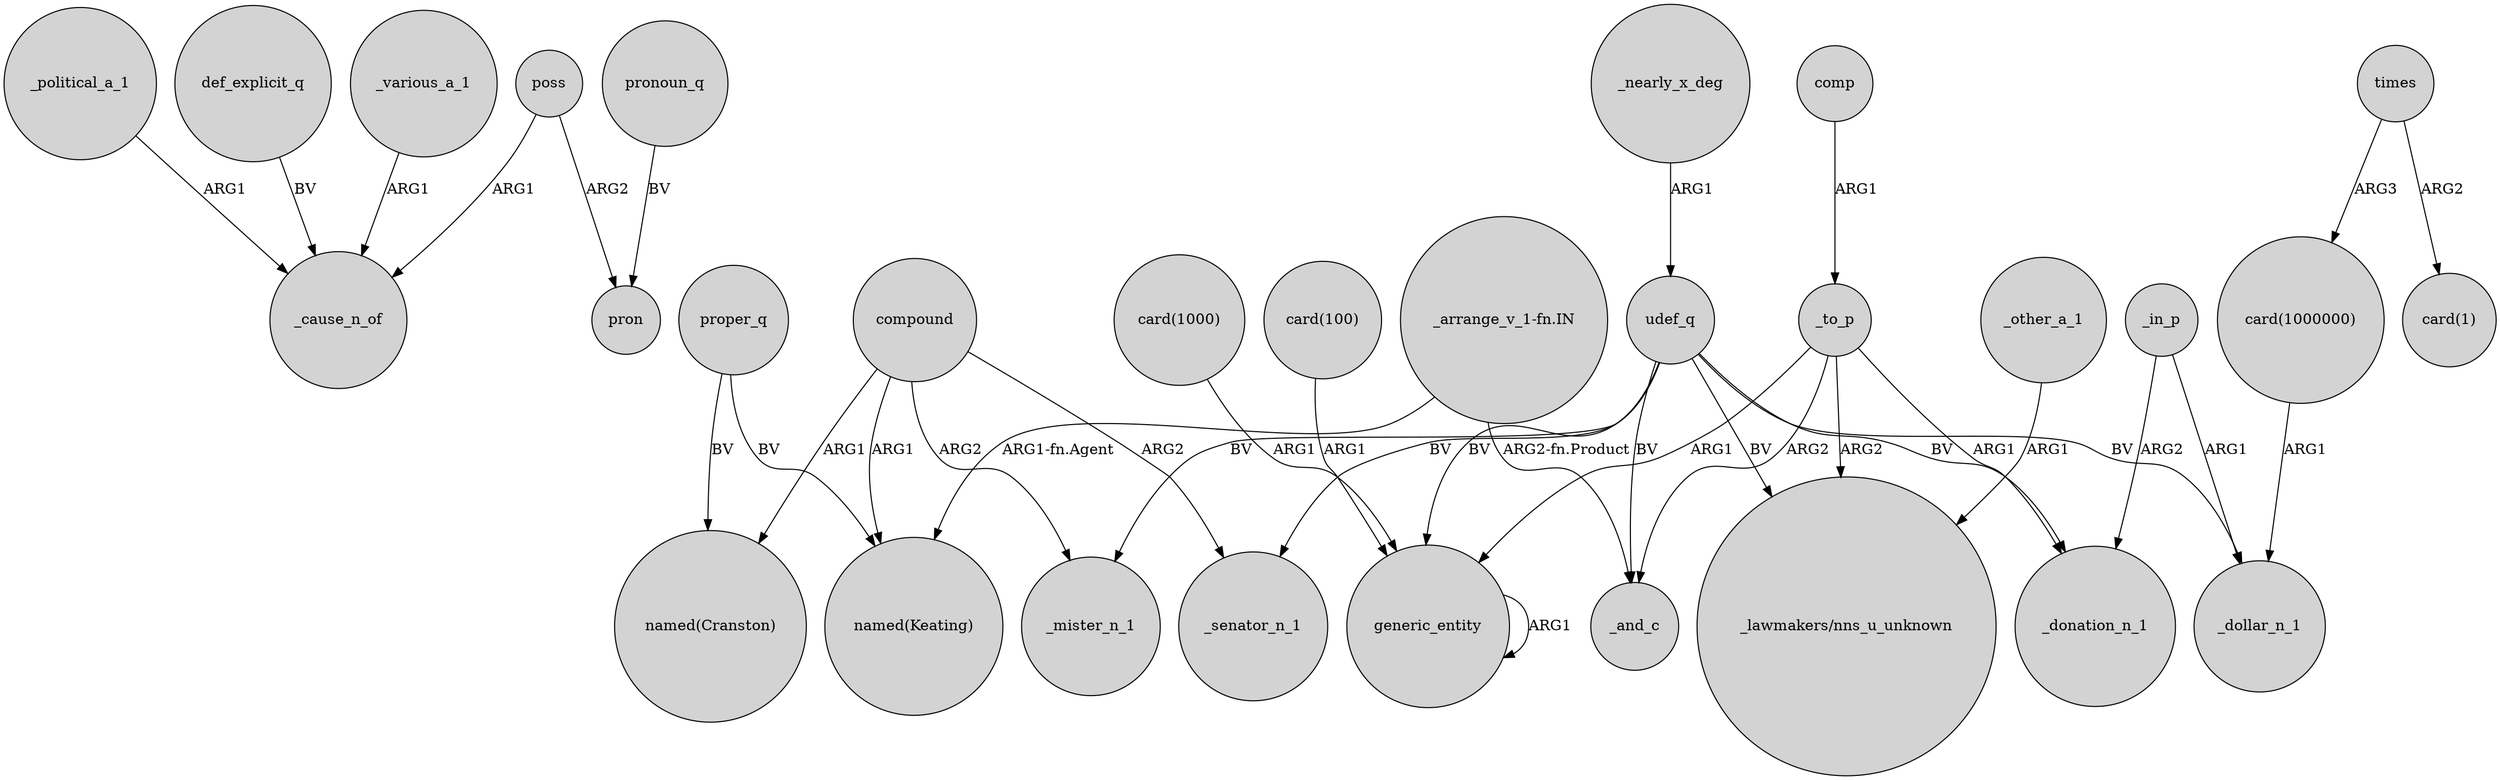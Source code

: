digraph {
	node [shape=circle style=filled]
	_political_a_1 -> _cause_n_of [label=ARG1]
	"card(1000000)" -> _dollar_n_1 [label=ARG1]
	udef_q -> _senator_n_1 [label=BV]
	udef_q -> generic_entity [label=BV]
	poss -> pron [label=ARG2]
	"card(100)" -> generic_entity [label=ARG1]
	udef_q -> "_lawmakers/nns_u_unknown" [label=BV]
	compound -> _mister_n_1 [label=ARG2]
	_to_p -> "_lawmakers/nns_u_unknown" [label=ARG2]
	def_explicit_q -> _cause_n_of [label=BV]
	compound -> "named(Keating)" [label=ARG1]
	_to_p -> _donation_n_1 [label=ARG1]
	udef_q -> _mister_n_1 [label=BV]
	udef_q -> _donation_n_1 [label=BV]
	"_arrange_v_1-fn.IN" -> "named(Keating)" [label="ARG1-fn.Agent"]
	_to_p -> _and_c [label=ARG2]
	generic_entity -> generic_entity [label=ARG1]
	"card(1000)" -> generic_entity [label=ARG1]
	proper_q -> "named(Keating)" [label=BV]
	pronoun_q -> pron [label=BV]
	poss -> _cause_n_of [label=ARG1]
	_various_a_1 -> _cause_n_of [label=ARG1]
	times -> "card(1)" [label=ARG2]
	_in_p -> _donation_n_1 [label=ARG2]
	times -> "card(1000000)" [label=ARG3]
	_to_p -> generic_entity [label=ARG1]
	compound -> _senator_n_1 [label=ARG2]
	_nearly_x_deg -> udef_q [label=ARG1]
	_in_p -> _dollar_n_1 [label=ARG1]
	comp -> _to_p [label=ARG1]
	proper_q -> "named(Cranston)" [label=BV]
	udef_q -> _and_c [label=BV]
	_other_a_1 -> "_lawmakers/nns_u_unknown" [label=ARG1]
	"_arrange_v_1-fn.IN" -> _and_c [label="ARG2-fn.Product"]
	udef_q -> _dollar_n_1 [label=BV]
	compound -> "named(Cranston)" [label=ARG1]
}
